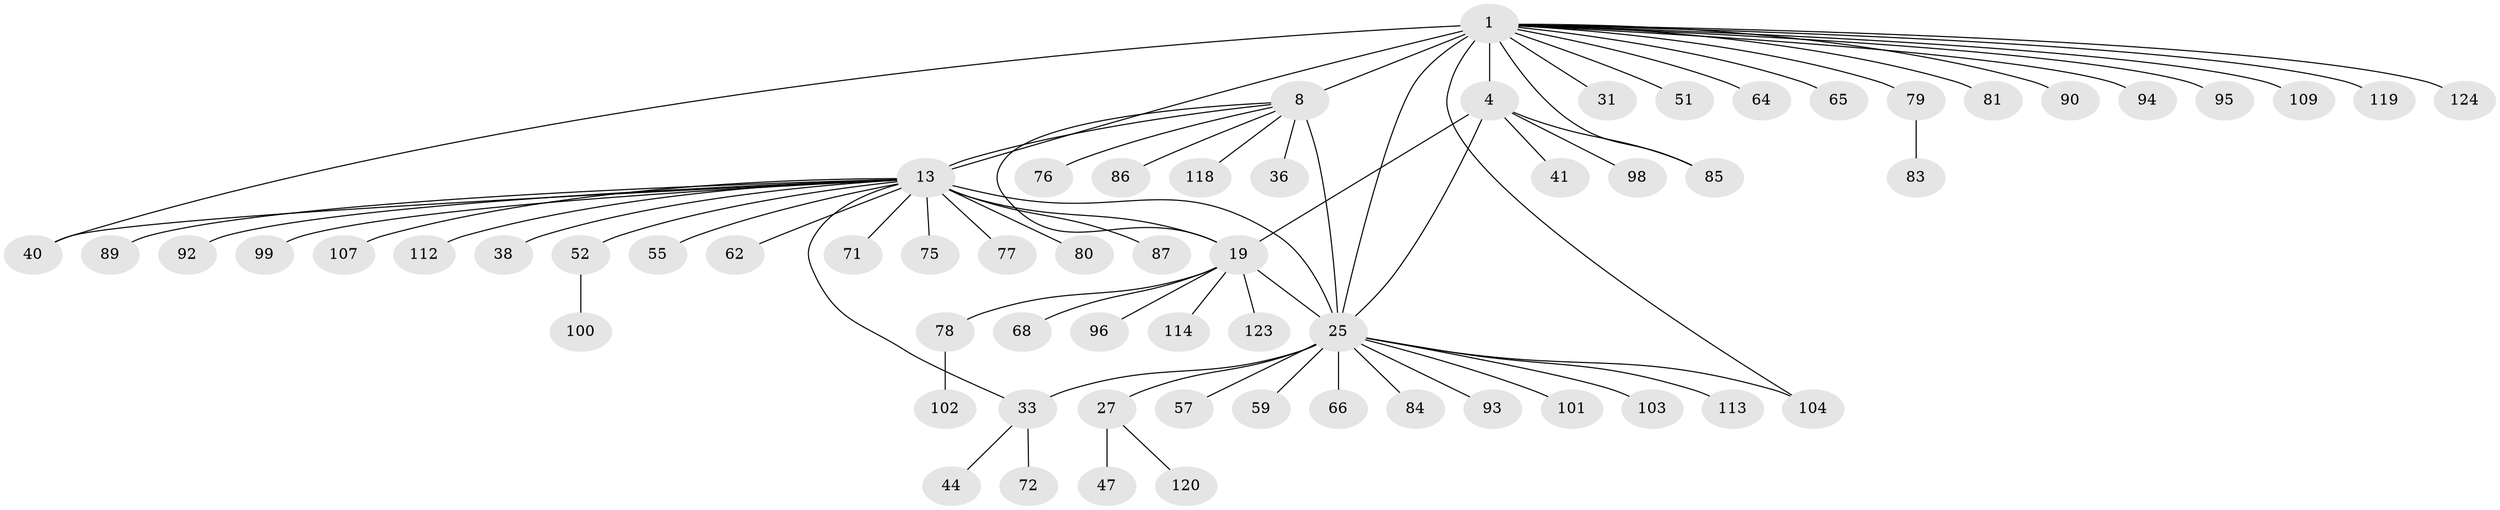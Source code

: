 // original degree distribution, {5: 0.015873015873015872, 8: 0.031746031746031744, 10: 0.031746031746031744, 9: 0.03968253968253968, 13: 0.015873015873015872, 12: 0.015873015873015872, 7: 0.06349206349206349, 6: 0.015873015873015872, 14: 0.007936507936507936, 1: 0.6349206349206349, 4: 0.015873015873015872, 2: 0.10317460317460317, 3: 0.007936507936507936}
// Generated by graph-tools (version 1.1) at 2025/15/03/09/25 04:15:59]
// undirected, 63 vertices, 73 edges
graph export_dot {
graph [start="1"]
  node [color=gray90,style=filled];
  1 [super="+3+2"];
  4 [super="+111"];
  8 [super="+9+10+11"];
  13 [super="+125+15+42+14+43+18"];
  19 [super="+24+20+58+69+23"];
  25 [super="+26+35+29"];
  27;
  31;
  33;
  36 [super="+49+97+121"];
  38;
  40;
  41;
  44;
  47;
  51;
  52;
  55 [super="+117"];
  57;
  59;
  62;
  64;
  65 [super="+122"];
  66;
  68 [super="+106"];
  71;
  72;
  75;
  76;
  77;
  78;
  79;
  80;
  81;
  83;
  84;
  85;
  86;
  87;
  89;
  90;
  92;
  93;
  94;
  95;
  96 [super="+116"];
  98;
  99;
  100;
  101;
  102;
  103;
  104;
  107;
  109;
  112;
  113;
  114;
  118;
  119;
  120;
  123;
  124;
  1 -- 4 [weight=5];
  1 -- 65;
  1 -- 124;
  1 -- 95;
  1 -- 64;
  1 -- 8 [weight=5];
  1 -- 13;
  1 -- 79;
  1 -- 81;
  1 -- 85;
  1 -- 90;
  1 -- 94;
  1 -- 31;
  1 -- 40;
  1 -- 104;
  1 -- 109;
  1 -- 51;
  1 -- 119;
  1 -- 25;
  4 -- 41;
  4 -- 85;
  4 -- 98;
  4 -- 19;
  4 -- 25;
  8 -- 36;
  8 -- 86;
  8 -- 118;
  8 -- 76;
  8 -- 19;
  8 -- 25;
  8 -- 13;
  13 -- 77;
  13 -- 80;
  13 -- 19 [weight=5];
  13 -- 87;
  13 -- 33;
  13 -- 40;
  13 -- 107;
  13 -- 112;
  13 -- 62;
  13 -- 38;
  13 -- 71;
  13 -- 75;
  13 -- 52;
  13 -- 55;
  13 -- 89;
  13 -- 92;
  13 -- 25 [weight=2];
  13 -- 99;
  19 -- 123;
  19 -- 96;
  19 -- 78;
  19 -- 68;
  19 -- 114;
  19 -- 25;
  25 -- 27 [weight=5];
  25 -- 59;
  25 -- 33;
  25 -- 66;
  25 -- 101;
  25 -- 104;
  25 -- 113;
  25 -- 84;
  25 -- 93;
  25 -- 57;
  25 -- 103;
  27 -- 47;
  27 -- 120;
  33 -- 44;
  33 -- 72;
  52 -- 100;
  78 -- 102;
  79 -- 83;
}
